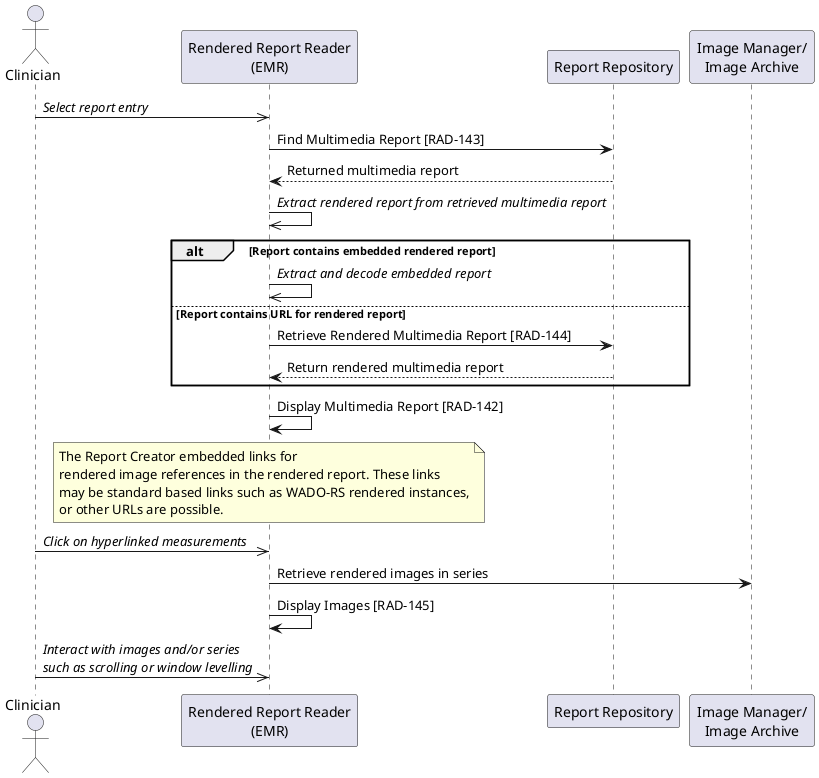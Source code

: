 @startuml

actor Clinician as Clinician

participant "Rendered Report Reader\n(EMR)" as EMR
participant "Report Repository" as Repo

participant "Image Manager/\nImage Archive" as Archive

Clinician->>EMR: //Select report entry//

EMR->Repo: Find Multimedia Report [RAD-143]
Repo-->EMR: Returned multimedia report

EMR->>EMR: //Extract rendered report from retrieved multimedia report//

alt Report contains embedded rendered report
EMR->>EMR: //Extract and decode embedded report//
else Report contains URL for rendered report
EMR->Repo: Retrieve Rendered Multimedia Report [RAD-144]
Repo-->EMR: Return rendered multimedia report
end

EMR->EMR: Display Multimedia Report [RAD-142]
note over EMR
The Report Creator embedded links for
rendered image references in the rendered report. These links
may be standard based links such as WADO-RS rendered instances,
or other URLs are possible.
end note
Clinician->>EMR: //Click on hyperlinked measurements//

EMR->Archive: Retrieve rendered images in series
EMR->EMR: Display Images [RAD-145]

Clinician->>EMR: //Interact with images and/or series//\n//such as scrolling or window levelling//

@enduml